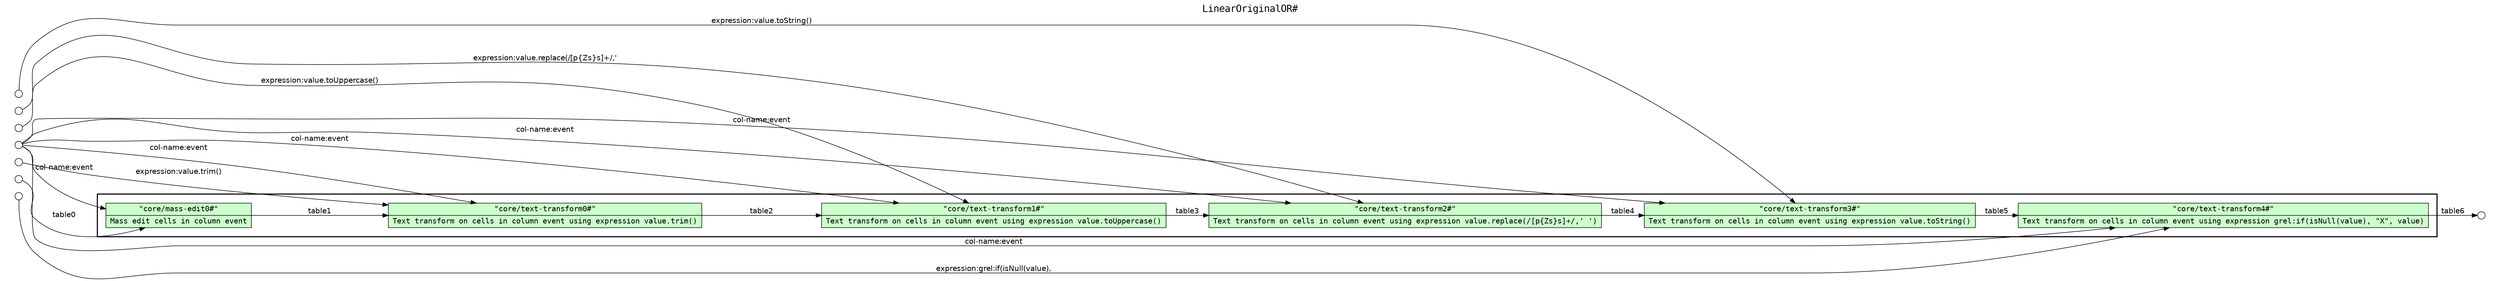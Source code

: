 digraph Workflow {
rankdir=LR
fontname=Courier; fontsize=18; labelloc=t
label="LinearOriginalOR#"
subgraph cluster_workflow_box_outer { label=""; color=black; penwidth=2
subgraph cluster_workflow_box_inner { label=""; color=white
node[shape=box style=filled fillcolor="#CCFFCC" peripheries=1 fontname=Courier]
"core/mass-edit0#" [shape=record rankdir=LR label="{{<f0> \"core/mass-edit0#\" |<f1> Mass edit cells in column event}}"];
"core/text-transform0#" [shape=record rankdir=LR label="{{<f0> \"core/text-transform0#\" |<f1> Text transform on cells in column event using expression value.trim()}}"];
"core/text-transform1#" [shape=record rankdir=LR label="{{<f0> \"core/text-transform1#\" |<f1> Text transform on cells in column event using expression value.toUppercase()}}"];
"core/text-transform2#" [shape=record rankdir=LR label="{{<f0> \"core/text-transform2#\" |<f1> Text transform on cells in column event using expression value.replace(/[\p\{Zs\}\s]+/,' ')}}"];
"core/text-transform3#" [shape=record rankdir=LR label="{{<f0> \"core/text-transform3#\" |<f1> Text transform on cells in column event using expression value.toString()}}"];
"core/text-transform4#" [shape=record rankdir=LR label="{{<f0> \"core/text-transform4#\" |<f1> Text transform on cells in column event using expression grel\:if(isNull(value), \"X\", value)}}"];
edge[fontname=Helvetica]
"core/mass-edit0#" -> "core/text-transform0#" [label=table1]
"core/text-transform0#" -> "core/text-transform1#" [label=table2]
"core/text-transform1#" -> "core/text-transform2#" [label=table3]
"core/text-transform2#" -> "core/text-transform3#" [label=table4]
"core/text-transform3#" -> "core/text-transform4#" [label=table5]
}}
subgraph cluster_input_ports_group_outer { label=""; color=white
subgraph cluster_input_ports_group_inner { label=""; color=white
node[shape=circle style=filled fillcolor="#FFFFFF" peripheries=1 fontname=Courier width=0.2]
"col-name:event_input_port" [label=""]
"expression:value.toString()_input_port" [label=""]
"expression:value.toUppercase()_input_port" [label=""]
"expression:grel:if(isNull(value)),_input_port" [label=""]
"expression:value.replace(/[\p{Zs}\s]+/),'_input_port" [label=""]
"expression:value.trim()_input_port" [label=""]
table0_input_port [label=""]
}}
subgraph cluster_output_ports_group_outer { label=""; color=white
subgraph cluster_output_ports_group_inner { label=""; color=white
node[shape=circle style=filled fillcolor="#FFFFFF" peripheries=1 fontname=Courier width=0.2]
table6_output_port [label=""]
}}
edge[fontname=Helvetica]
"col-name:event_input_port" -> "core/mass-edit0#" [label="col-name:event"]
"col-name:event_input_port" -> "core/text-transform0#" [label="col-name:event"]
"col-name:event_input_port" -> "core/text-transform1#" [label="col-name:event"]
"col-name:event_input_port" -> "core/text-transform2#" [label="col-name:event"]
"col-name:event_input_port" -> "core/text-transform3#" [label="col-name:event"]
"col-name:event_input_port" -> "core/text-transform4#" [label="col-name:event"]
table0_input_port -> "core/mass-edit0#" [label=table0]
"expression:value.trim()_input_port" -> "core/text-transform0#" [label="expression:value.trim()"]
"expression:value.toUppercase()_input_port" -> "core/text-transform1#" [label="expression:value.toUppercase()"]
"expression:value.replace(/[\p{Zs}\s]+/),'_input_port" -> "core/text-transform2#" [label="expression:value.replace(/[\p{Zs}\s]+/,'"]
"expression:value.toString()_input_port" -> "core/text-transform3#" [label="expression:value.toString()"]
"expression:grel:if(isNull(value)),_input_port" -> "core/text-transform4#" [label="expression:grel:if(isNull(value),"]
edge[fontname=Helvetica]
"core/text-transform4#" -> table6_output_port [label=table6]
}
